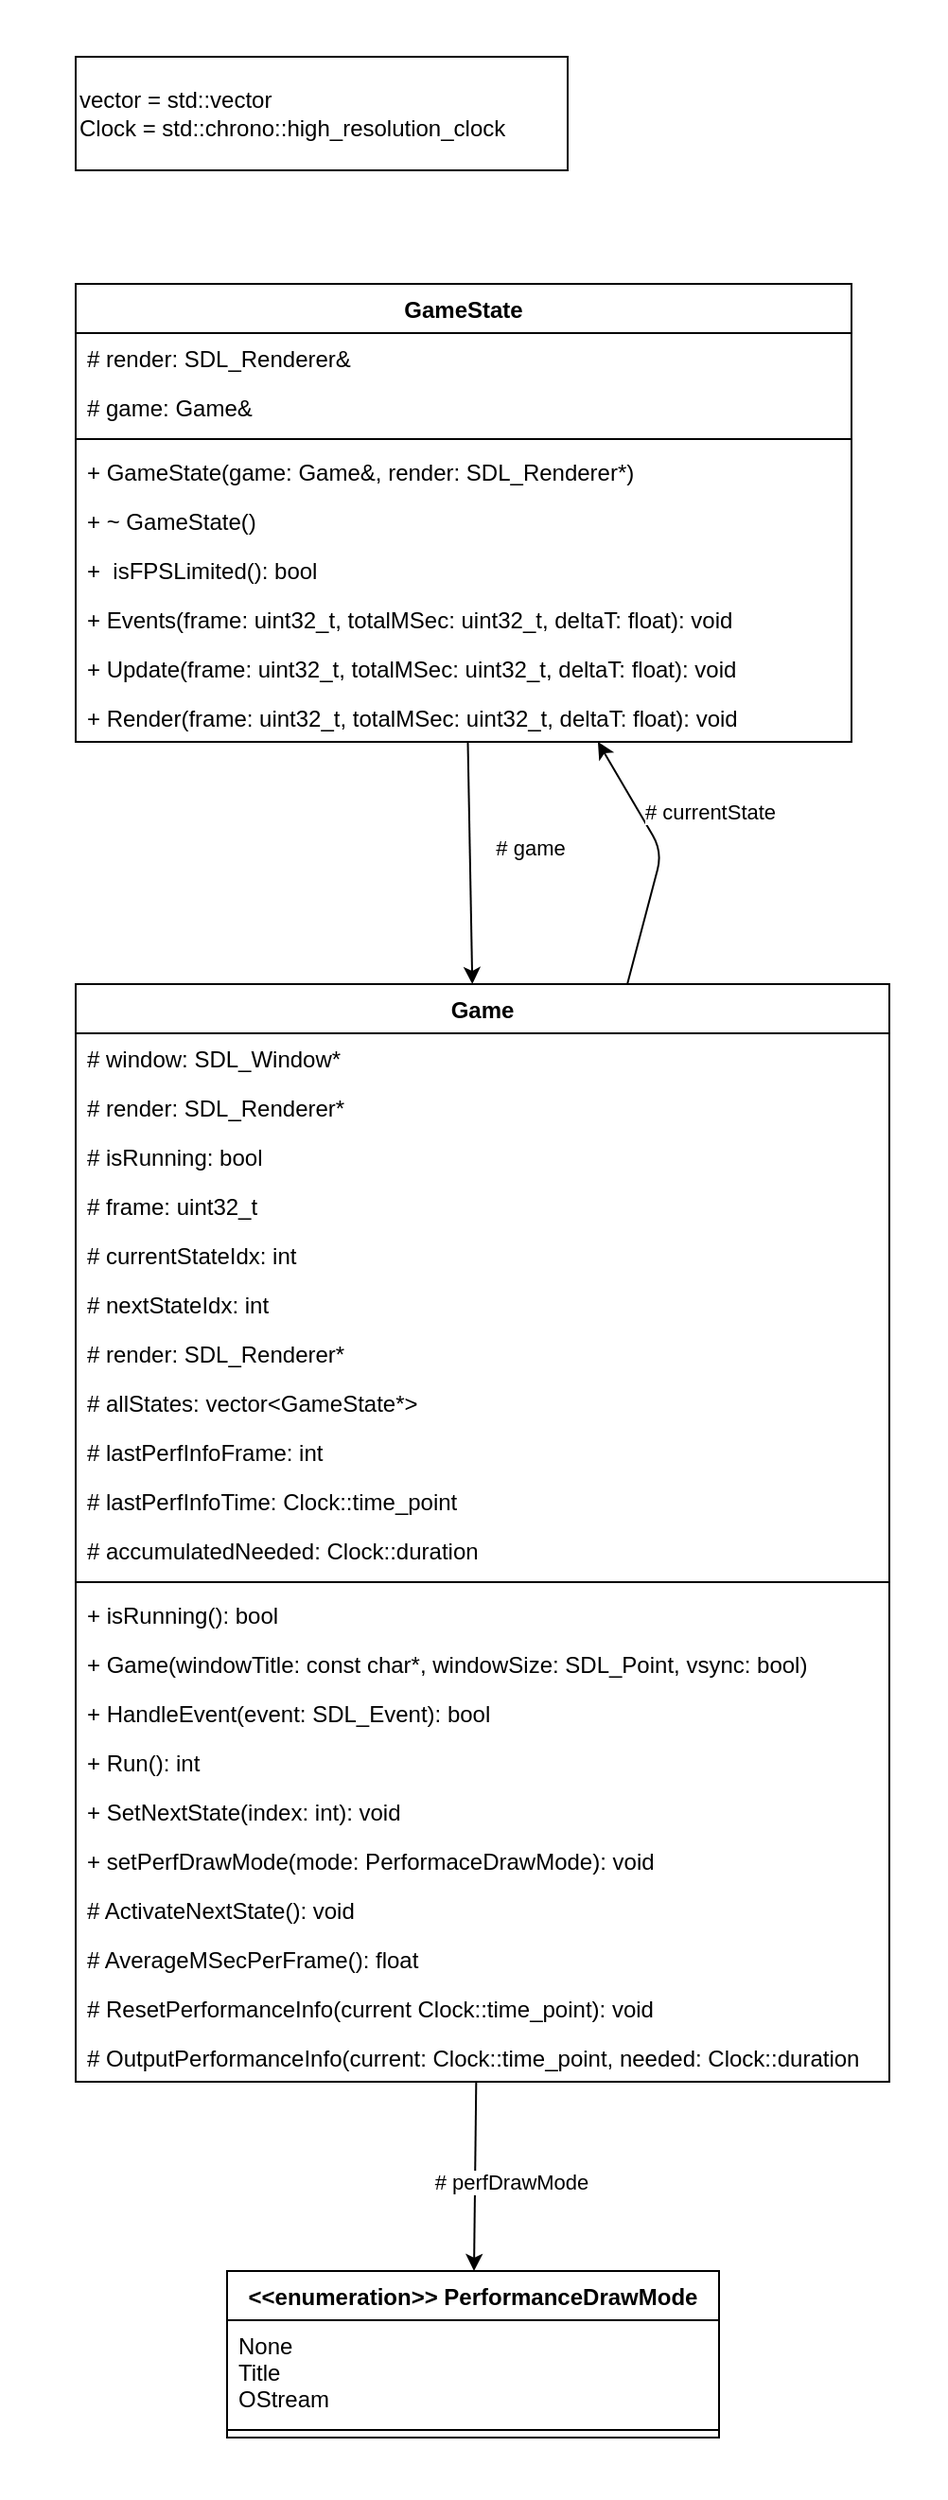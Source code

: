 <mxfile>
    <diagram id="UBITVOTv7EuB15pHwEIP" name="Page-1">
        <mxGraphModel dx="548" dy="906" grid="1" gridSize="10" guides="1" tooltips="1" connect="1" arrows="1" fold="1" page="1" pageScale="1" pageWidth="3300" pageHeight="4681" math="0" shadow="0">
            <root>
                <mxCell id="0"/>
                <mxCell id="1" parent="0"/>
                <mxCell id="52" value="" style="rounded=0;whiteSpace=wrap;html=1;labelBackgroundColor=#FFFFFF;fillColor=default;gradientColor=none;strokeColor=none;" parent="1" vertex="1">
                    <mxGeometry x="140" y="250" width="500" height="1320" as="geometry"/>
                </mxCell>
                <mxCell id="24" value="# currentState" style="edgeStyle=none;html=1;" parent="1" source="2" target="6" edge="1">
                    <mxGeometry x="0.116" y="-32" relative="1" as="geometry">
                        <Array as="points">
                            <mxPoint x="490" y="700"/>
                        </Array>
                        <mxPoint as="offset"/>
                    </mxGeometry>
                </mxCell>
                <mxCell id="2" value="Game" style="swimlane;fontStyle=1;align=center;verticalAlign=top;childLayout=stackLayout;horizontal=1;startSize=26;horizontalStack=0;resizeParent=1;resizeParentMax=0;resizeLast=0;collapsible=1;marginBottom=0;" parent="1" vertex="1">
                    <mxGeometry x="180" y="770" width="430" height="580" as="geometry"/>
                </mxCell>
                <mxCell id="3" value="# window: SDL_Window*" style="text;strokeColor=none;fillColor=none;align=left;verticalAlign=top;spacingLeft=4;spacingRight=4;overflow=hidden;rotatable=0;points=[[0,0.5],[1,0.5]];portConstraint=eastwest;" parent="2" vertex="1">
                    <mxGeometry y="26" width="430" height="26" as="geometry"/>
                </mxCell>
                <mxCell id="18" value="# render: SDL_Renderer*" style="text;strokeColor=none;fillColor=none;align=left;verticalAlign=top;spacingLeft=4;spacingRight=4;overflow=hidden;rotatable=0;points=[[0,0.5],[1,0.5]];portConstraint=eastwest;" parent="2" vertex="1">
                    <mxGeometry y="52" width="430" height="26" as="geometry"/>
                </mxCell>
                <mxCell id="19" value="# isRunning: bool" style="text;strokeColor=none;fillColor=none;align=left;verticalAlign=top;spacingLeft=4;spacingRight=4;overflow=hidden;rotatable=0;points=[[0,0.5],[1,0.5]];portConstraint=eastwest;" parent="2" vertex="1">
                    <mxGeometry y="78" width="430" height="26" as="geometry"/>
                </mxCell>
                <mxCell id="20" value="# frame: uint32_t" style="text;strokeColor=none;fillColor=none;align=left;verticalAlign=top;spacingLeft=4;spacingRight=4;overflow=hidden;rotatable=0;points=[[0,0.5],[1,0.5]];portConstraint=eastwest;" parent="2" vertex="1">
                    <mxGeometry y="104" width="430" height="26" as="geometry"/>
                </mxCell>
                <mxCell id="21" value="# currentStateIdx: int" style="text;strokeColor=none;fillColor=none;align=left;verticalAlign=top;spacingLeft=4;spacingRight=4;overflow=hidden;rotatable=0;points=[[0,0.5],[1,0.5]];portConstraint=eastwest;" parent="2" vertex="1">
                    <mxGeometry y="130" width="430" height="26" as="geometry"/>
                </mxCell>
                <mxCell id="22" value="# nextStateIdx: int" style="text;strokeColor=none;fillColor=none;align=left;verticalAlign=top;spacingLeft=4;spacingRight=4;overflow=hidden;rotatable=0;points=[[0,0.5],[1,0.5]];portConstraint=eastwest;" parent="2" vertex="1">
                    <mxGeometry y="156" width="430" height="26" as="geometry"/>
                </mxCell>
                <mxCell id="23" value="# render: SDL_Renderer*" style="text;strokeColor=none;fillColor=none;align=left;verticalAlign=top;spacingLeft=4;spacingRight=4;overflow=hidden;rotatable=0;points=[[0,0.5],[1,0.5]];portConstraint=eastwest;" parent="2" vertex="1">
                    <mxGeometry y="182" width="430" height="26" as="geometry"/>
                </mxCell>
                <mxCell id="30" value="# allStates: vector&lt;GameState*&gt;" style="text;strokeColor=none;fillColor=none;align=left;verticalAlign=top;spacingLeft=4;spacingRight=4;overflow=hidden;rotatable=0;points=[[0,0.5],[1,0.5]];portConstraint=eastwest;" parent="2" vertex="1">
                    <mxGeometry y="208" width="430" height="26" as="geometry"/>
                </mxCell>
                <mxCell id="43" value="# lastPerfInfoFrame: int" style="text;strokeColor=none;fillColor=none;align=left;verticalAlign=top;spacingLeft=4;spacingRight=4;overflow=hidden;rotatable=0;points=[[0,0.5],[1,0.5]];portConstraint=eastwest;" parent="2" vertex="1">
                    <mxGeometry y="234" width="430" height="26" as="geometry"/>
                </mxCell>
                <mxCell id="44" value="# lastPerfInfoTime: Clock::time_point" style="text;strokeColor=none;fillColor=none;align=left;verticalAlign=top;spacingLeft=4;spacingRight=4;overflow=hidden;rotatable=0;points=[[0,0.5],[1,0.5]];portConstraint=eastwest;" parent="2" vertex="1">
                    <mxGeometry y="260" width="430" height="26" as="geometry"/>
                </mxCell>
                <mxCell id="45" value="# accumulatedNeeded: Clock::duration" style="text;strokeColor=none;fillColor=none;align=left;verticalAlign=top;spacingLeft=4;spacingRight=4;overflow=hidden;rotatable=0;points=[[0,0.5],[1,0.5]];portConstraint=eastwest;" parent="2" vertex="1">
                    <mxGeometry y="286" width="430" height="26" as="geometry"/>
                </mxCell>
                <mxCell id="4" value="" style="line;strokeWidth=1;fillColor=none;align=left;verticalAlign=middle;spacingTop=-1;spacingLeft=3;spacingRight=3;rotatable=0;labelPosition=right;points=[];portConstraint=eastwest;" parent="2" vertex="1">
                    <mxGeometry y="312" width="430" height="8" as="geometry"/>
                </mxCell>
                <mxCell id="5" value="+ isRunning(): bool" style="text;strokeColor=none;fillColor=none;align=left;verticalAlign=top;spacingLeft=4;spacingRight=4;overflow=hidden;rotatable=0;points=[[0,0.5],[1,0.5]];portConstraint=eastwest;" parent="2" vertex="1">
                    <mxGeometry y="320" width="430" height="26" as="geometry"/>
                </mxCell>
                <mxCell id="36" value="+ Game(windowTitle: const char*, windowSize: SDL_Point, vsync: bool)" style="text;strokeColor=none;fillColor=none;align=left;verticalAlign=top;spacingLeft=4;spacingRight=4;overflow=hidden;rotatable=0;points=[[0,0.5],[1,0.5]];portConstraint=eastwest;" parent="2" vertex="1">
                    <mxGeometry y="346" width="430" height="26" as="geometry"/>
                </mxCell>
                <mxCell id="32" value="+ HandleEvent(event: SDL_Event): bool" style="text;strokeColor=none;fillColor=none;align=left;verticalAlign=top;spacingLeft=4;spacingRight=4;overflow=hidden;rotatable=0;points=[[0,0.5],[1,0.5]];portConstraint=eastwest;" parent="2" vertex="1">
                    <mxGeometry y="372" width="430" height="26" as="geometry"/>
                </mxCell>
                <mxCell id="33" value="+ Run(): int" style="text;strokeColor=none;fillColor=none;align=left;verticalAlign=top;spacingLeft=4;spacingRight=4;overflow=hidden;rotatable=0;points=[[0,0.5],[1,0.5]];portConstraint=eastwest;" parent="2" vertex="1">
                    <mxGeometry y="398" width="430" height="26" as="geometry"/>
                </mxCell>
                <mxCell id="34" value="+ SetNextState(index: int): void" style="text;strokeColor=none;fillColor=none;align=left;verticalAlign=top;spacingLeft=4;spacingRight=4;overflow=hidden;rotatable=0;points=[[0,0.5],[1,0.5]];portConstraint=eastwest;" parent="2" vertex="1">
                    <mxGeometry y="424" width="430" height="26" as="geometry"/>
                </mxCell>
                <mxCell id="42" value="+ setPerfDrawMode(mode: PerformaceDrawMode): void" style="text;strokeColor=none;fillColor=none;align=left;verticalAlign=top;spacingLeft=4;spacingRight=4;overflow=hidden;rotatable=0;points=[[0,0.5],[1,0.5]];portConstraint=eastwest;" parent="2" vertex="1">
                    <mxGeometry y="450" width="430" height="26" as="geometry"/>
                </mxCell>
                <mxCell id="35" value="# ActivateNextState(): void" style="text;strokeColor=none;fillColor=none;align=left;verticalAlign=top;spacingLeft=4;spacingRight=4;overflow=hidden;rotatable=0;points=[[0,0.5],[1,0.5]];portConstraint=eastwest;" parent="2" vertex="1">
                    <mxGeometry y="476" width="430" height="26" as="geometry"/>
                </mxCell>
                <mxCell id="46" value="# AverageMSecPerFrame(): float" style="text;strokeColor=none;fillColor=none;align=left;verticalAlign=top;spacingLeft=4;spacingRight=4;overflow=hidden;rotatable=0;points=[[0,0.5],[1,0.5]];portConstraint=eastwest;" parent="2" vertex="1">
                    <mxGeometry y="502" width="430" height="26" as="geometry"/>
                </mxCell>
                <mxCell id="50" value="# ResetPerformanceInfo(current Clock::time_point): void" style="text;strokeColor=none;fillColor=none;align=left;verticalAlign=top;spacingLeft=4;spacingRight=4;overflow=hidden;rotatable=0;points=[[0,0.5],[1,0.5]];portConstraint=eastwest;" parent="2" vertex="1">
                    <mxGeometry y="528" width="430" height="26" as="geometry"/>
                </mxCell>
                <mxCell id="47" value="# OutputPerformanceInfo(current: Clock::time_point, needed: Clock::duration" style="text;strokeColor=none;fillColor=none;align=left;verticalAlign=top;spacingLeft=4;spacingRight=4;overflow=hidden;rotatable=0;points=[[0,0.5],[1,0.5]];portConstraint=eastwest;" parent="2" vertex="1">
                    <mxGeometry y="554" width="430" height="26" as="geometry"/>
                </mxCell>
                <mxCell id="11" style="edgeStyle=none;html=1;" parent="1" source="6" target="2" edge="1">
                    <mxGeometry relative="1" as="geometry"/>
                </mxCell>
                <mxCell id="12" value="# game" style="edgeLabel;html=1;align=center;verticalAlign=middle;resizable=0;points=[];" parent="11" vertex="1" connectable="0">
                    <mxGeometry x="-0.127" y="3" relative="1" as="geometry">
                        <mxPoint x="28" as="offset"/>
                    </mxGeometry>
                </mxCell>
                <mxCell id="6" value="GameState" style="swimlane;fontStyle=1;align=center;verticalAlign=top;childLayout=stackLayout;horizontal=1;startSize=26;horizontalStack=0;resizeParent=1;resizeParentMax=0;resizeLast=0;collapsible=1;marginBottom=0;gradientColor=none;" parent="1" vertex="1">
                    <mxGeometry x="180" y="400" width="410" height="242" as="geometry"/>
                </mxCell>
                <mxCell id="10" value="# render: SDL_Renderer&amp;" style="text;strokeColor=none;fillColor=none;align=left;verticalAlign=top;spacingLeft=4;spacingRight=4;overflow=hidden;rotatable=0;points=[[0,0.5],[1,0.5]];portConstraint=eastwest;" parent="6" vertex="1">
                    <mxGeometry y="26" width="410" height="26" as="geometry"/>
                </mxCell>
                <mxCell id="53" value="# game: Game&amp;" style="text;strokeColor=none;fillColor=none;align=left;verticalAlign=top;spacingLeft=4;spacingRight=4;overflow=hidden;rotatable=0;points=[[0,0.5],[1,0.5]];portConstraint=eastwest;" vertex="1" parent="6">
                    <mxGeometry y="52" width="410" height="26" as="geometry"/>
                </mxCell>
                <mxCell id="8" value="" style="line;strokeWidth=1;fillColor=none;align=left;verticalAlign=middle;spacingTop=-1;spacingLeft=3;spacingRight=3;rotatable=0;labelPosition=right;points=[];portConstraint=eastwest;" parent="6" vertex="1">
                    <mxGeometry y="78" width="410" height="8" as="geometry"/>
                </mxCell>
                <mxCell id="9" value="+ GameState(game: Game&amp;, render: SDL_Renderer*)" style="text;strokeColor=none;fillColor=none;align=left;verticalAlign=top;spacingLeft=4;spacingRight=4;overflow=hidden;rotatable=0;points=[[0,0.5],[1,0.5]];portConstraint=eastwest;" parent="6" vertex="1">
                    <mxGeometry y="86" width="410" height="26" as="geometry"/>
                </mxCell>
                <mxCell id="13" value="+ ~ GameState()" style="text;strokeColor=none;fillColor=none;align=left;verticalAlign=top;spacingLeft=4;spacingRight=4;overflow=hidden;rotatable=0;points=[[0,0.5],[1,0.5]];portConstraint=eastwest;" parent="6" vertex="1">
                    <mxGeometry y="112" width="410" height="26" as="geometry"/>
                </mxCell>
                <mxCell id="14" value="+  isFPSLimited(): bool" style="text;strokeColor=none;fillColor=none;align=left;verticalAlign=top;spacingLeft=4;spacingRight=4;overflow=hidden;rotatable=0;points=[[0,0.5],[1,0.5]];portConstraint=eastwest;" parent="6" vertex="1">
                    <mxGeometry y="138" width="410" height="26" as="geometry"/>
                </mxCell>
                <mxCell id="15" value="+ Events(frame: uint32_t, totalMSec: uint32_t, deltaT: float): void" style="text;strokeColor=none;fillColor=none;align=left;verticalAlign=top;spacingLeft=4;spacingRight=4;overflow=hidden;rotatable=0;points=[[0,0.5],[1,0.5]];portConstraint=eastwest;" parent="6" vertex="1">
                    <mxGeometry y="164" width="410" height="26" as="geometry"/>
                </mxCell>
                <mxCell id="16" value="+ Update(frame: uint32_t, totalMSec: uint32_t, deltaT: float): void" style="text;strokeColor=none;fillColor=none;align=left;verticalAlign=top;spacingLeft=4;spacingRight=4;overflow=hidden;rotatable=0;points=[[0,0.5],[1,0.5]];portConstraint=eastwest;" parent="6" vertex="1">
                    <mxGeometry y="190" width="410" height="26" as="geometry"/>
                </mxCell>
                <mxCell id="17" value="+ Render(frame: uint32_t, totalMSec: uint32_t, deltaT: float): void" style="text;strokeColor=none;fillColor=none;align=left;verticalAlign=top;spacingLeft=4;spacingRight=4;overflow=hidden;rotatable=0;points=[[0,0.5],[1,0.5]];portConstraint=eastwest;" parent="6" vertex="1">
                    <mxGeometry y="216" width="410" height="26" as="geometry"/>
                </mxCell>
                <mxCell id="37" value="&lt;&lt;enumeration&gt;&gt; PerformanceDrawMode" style="swimlane;fontStyle=1;align=center;verticalAlign=top;childLayout=stackLayout;horizontal=1;startSize=26;horizontalStack=0;resizeParent=1;resizeParentMax=0;resizeLast=0;collapsible=1;marginBottom=0;labelBackgroundColor=none;labelBorderColor=none;" parent="1" vertex="1">
                    <mxGeometry x="260" y="1450" width="260" height="88" as="geometry">
                        <mxRectangle x="680" y="840" width="270" height="50" as="alternateBounds"/>
                    </mxGeometry>
                </mxCell>
                <mxCell id="38" value="None&#10;Title&#10;OStream" style="text;strokeColor=none;fillColor=none;align=left;verticalAlign=top;spacingLeft=4;spacingRight=4;overflow=hidden;rotatable=0;points=[[0,0.5],[1,0.5]];portConstraint=eastwest;" parent="37" vertex="1">
                    <mxGeometry y="26" width="260" height="54" as="geometry"/>
                </mxCell>
                <mxCell id="39" value="" style="line;strokeWidth=1;fillColor=none;align=left;verticalAlign=middle;spacingTop=-1;spacingLeft=3;spacingRight=3;rotatable=0;labelPosition=right;points=[];portConstraint=eastwest;" parent="37" vertex="1">
                    <mxGeometry y="80" width="260" height="8" as="geometry"/>
                </mxCell>
                <mxCell id="41" value="# perfDrawMode" style="edgeStyle=none;html=1;" parent="1" source="2" target="37" edge="1">
                    <mxGeometry x="0.049" y="19" relative="1" as="geometry">
                        <mxPoint as="offset"/>
                    </mxGeometry>
                </mxCell>
                <mxCell id="49" value="vector = std::vector&lt;br&gt;Clock = std::chrono::high_resolution_clock" style="rounded=0;whiteSpace=wrap;html=1;labelBackgroundColor=none;labelBorderColor=none;align=left;" parent="1" vertex="1">
                    <mxGeometry x="180" y="280" width="260" height="60" as="geometry"/>
                </mxCell>
            </root>
        </mxGraphModel>
    </diagram>
</mxfile>